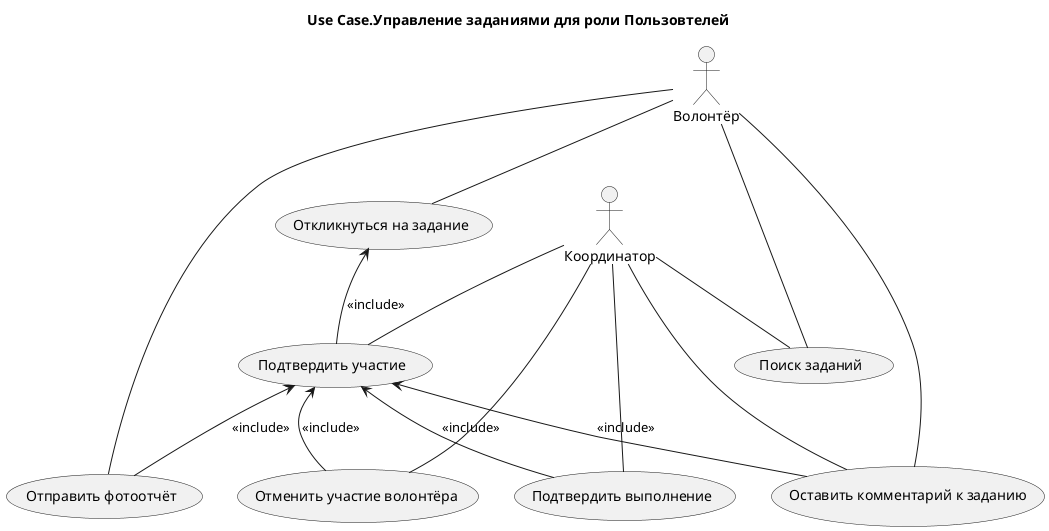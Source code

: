 @startuml

skinparam style classic

title Use Case.Управление заданиями для роли Пользовтелей

:Волонтёр:
:Координатор:

Волонтёр -- (Откликнуться на задание)
Волонтёр -- (Оставить комментарий к заданию)
Волонтёр -- (Отправить фотоотчёт)
(Подтвердить участие) <-- (Оставить комментарий к заданию) : <<include>>
(Подтвердить участие) <-- (Отправить фотоотчёт) : <<include>>

Координатор -- (Подтвердить выполнение)
Координатор -- (Подтвердить участие)
Координатор -- (Отменить участие волонтёра)
Координатор -- (Оставить комментарий к заданию)

Координатор -- (Поиск заданий)
Волонтёр -- (Поиск заданий)

(Подтвердить участие) <-- (Подтвердить выполнение) : <<include>>
(Подтвердить участие) <-- (Отменить участие волонтёра) : <<include>>
(Откликнуться на задание) <-- (Подтвердить участие) : <<include>>

@enduml
